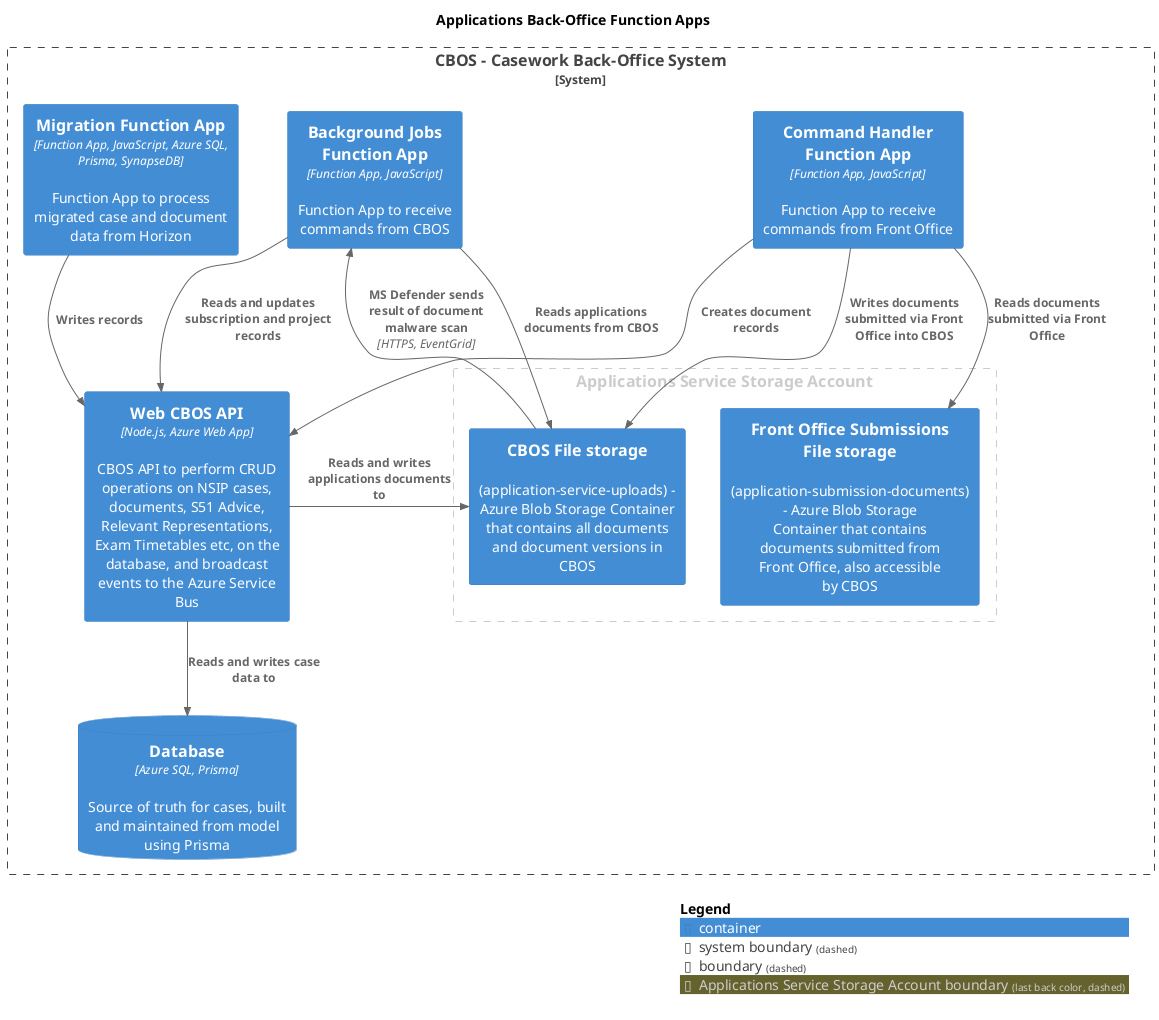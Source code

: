 @startuml
set separator none
title Applications Back-Office Function Apps

top to bottom direction

!include <C4/C4>
!include <C4/C4_Context>
!include <C4/C4_Container>

System_Boundary("CBOSCaseworkBackOfficeSystem_boundary", "CBOS - Casework Back-Office System", $tags="") {
  AddBoundaryTag("Applications Service Storage Account", $borderColor="#cccccc", $fontColor="#cccccc", $borderStyle="dashed")
  Boundary(group_1, "Applications Service Storage Account", $tags="Applications Service Storage Account") {
    Container(CBOSCaseworkBackOfficeSystem.CBOSFilestorage, "CBOS File storage", $techn="", $descr="(application-service-uploads) - Azure Blob Storage Container that contains all documents and document versions in CBOS", $tags="", $link="")
    Container(CBOSCaseworkBackOfficeSystem.FrontOfficeSubmissionsFilestorage, "Front Office Submissions File storage", $techn="", $descr="(application-submission-documents) - Azure Blob Storage Container that contains documents submitted from Front Office, also accessible by CBOS", $tags="", $link="")
  }

  Container(CBOSCaseworkBackOfficeSystem.WebCBOSAPI, "Web CBOS API", $techn="Node.js, Azure Web App", $descr="CBOS API to perform CRUD operations on NSIP cases, documents, S51 Advice, Relevant Representations, Exam Timetables etc, on the database, and broadcast events to the Azure Service Bus", $tags="", $link="")
  ContainerDb(CBOSCaseworkBackOfficeSystem.Database, "Database", $techn="Azure SQL, Prisma", $descr="Source of truth for cases, built and maintained from model using Prisma", $tags="", $link="")
  Container(CBOSCaseworkBackOfficeSystem.CommandHandlerFunctionApp, "Command Handler Function App", $techn="Function App, JavaScript", $descr="Function App to receive commands from Front Office", $tags="", $link="")
  Container(CBOSCaseworkBackOfficeSystem.BackgroundJobsFunctionApp, "Background Jobs Function App", $techn="Function App, JavaScript", $descr="Function App to receive commands from CBOS", $tags="", $link="")
  Container(CBOSCaseworkBackOfficeSystem.MigrationFunctionApp, "Migration Function App", $techn="Function App, JavaScript, Azure SQL, Prisma, SynapseDB", $descr="Function App to process migrated case and document data from Horizon", $tags="", $link="")
}

Rel(CBOSCaseworkBackOfficeSystem.WebCBOSAPI, CBOSCaseworkBackOfficeSystem.Database, "Reads and writes case data to", $techn="", $tags="", $link="")
Rel(CBOSCaseworkBackOfficeSystem.WebCBOSAPI, CBOSCaseworkBackOfficeSystem.CBOSFilestorage, "Reads and writes applications documents to", $techn="", $tags="", $link="")
Rel(CBOSCaseworkBackOfficeSystem.CommandHandlerFunctionApp, CBOSCaseworkBackOfficeSystem.WebCBOSAPI, "Creates document records", $techn="", $tags="", $link="")
Rel(CBOSCaseworkBackOfficeSystem.CommandHandlerFunctionApp, CBOSCaseworkBackOfficeSystem.FrontOfficeSubmissionsFilestorage, "Reads documents submitted via Front Office", $techn="", $tags="", $link="")
Rel(CBOSCaseworkBackOfficeSystem.CommandHandlerFunctionApp, CBOSCaseworkBackOfficeSystem.CBOSFilestorage, "Writes documents submitted via Front Office into CBOS", $techn="", $tags="", $link="")
Rel(CBOSCaseworkBackOfficeSystem.BackgroundJobsFunctionApp, CBOSCaseworkBackOfficeSystem.WebCBOSAPI, "Reads and updates subscription and project records", $techn="", $tags="", $link="")
Rel(CBOSCaseworkBackOfficeSystem.BackgroundJobsFunctionApp, CBOSCaseworkBackOfficeSystem.CBOSFilestorage, "Reads applications documents from CBOS", $techn="", $tags="", $link="")
Rel(CBOSCaseworkBackOfficeSystem.CBOSFilestorage, CBOSCaseworkBackOfficeSystem.BackgroundJobsFunctionApp, "MS Defender sends result of document malware scan", $techn="HTTPS, EventGrid", $tags="", $link="")
Rel(CBOSCaseworkBackOfficeSystem.MigrationFunctionApp, CBOSCaseworkBackOfficeSystem.WebCBOSAPI, "Writes records", $techn="", $tags="", $link="")

SHOW_LEGEND(true)
@enduml